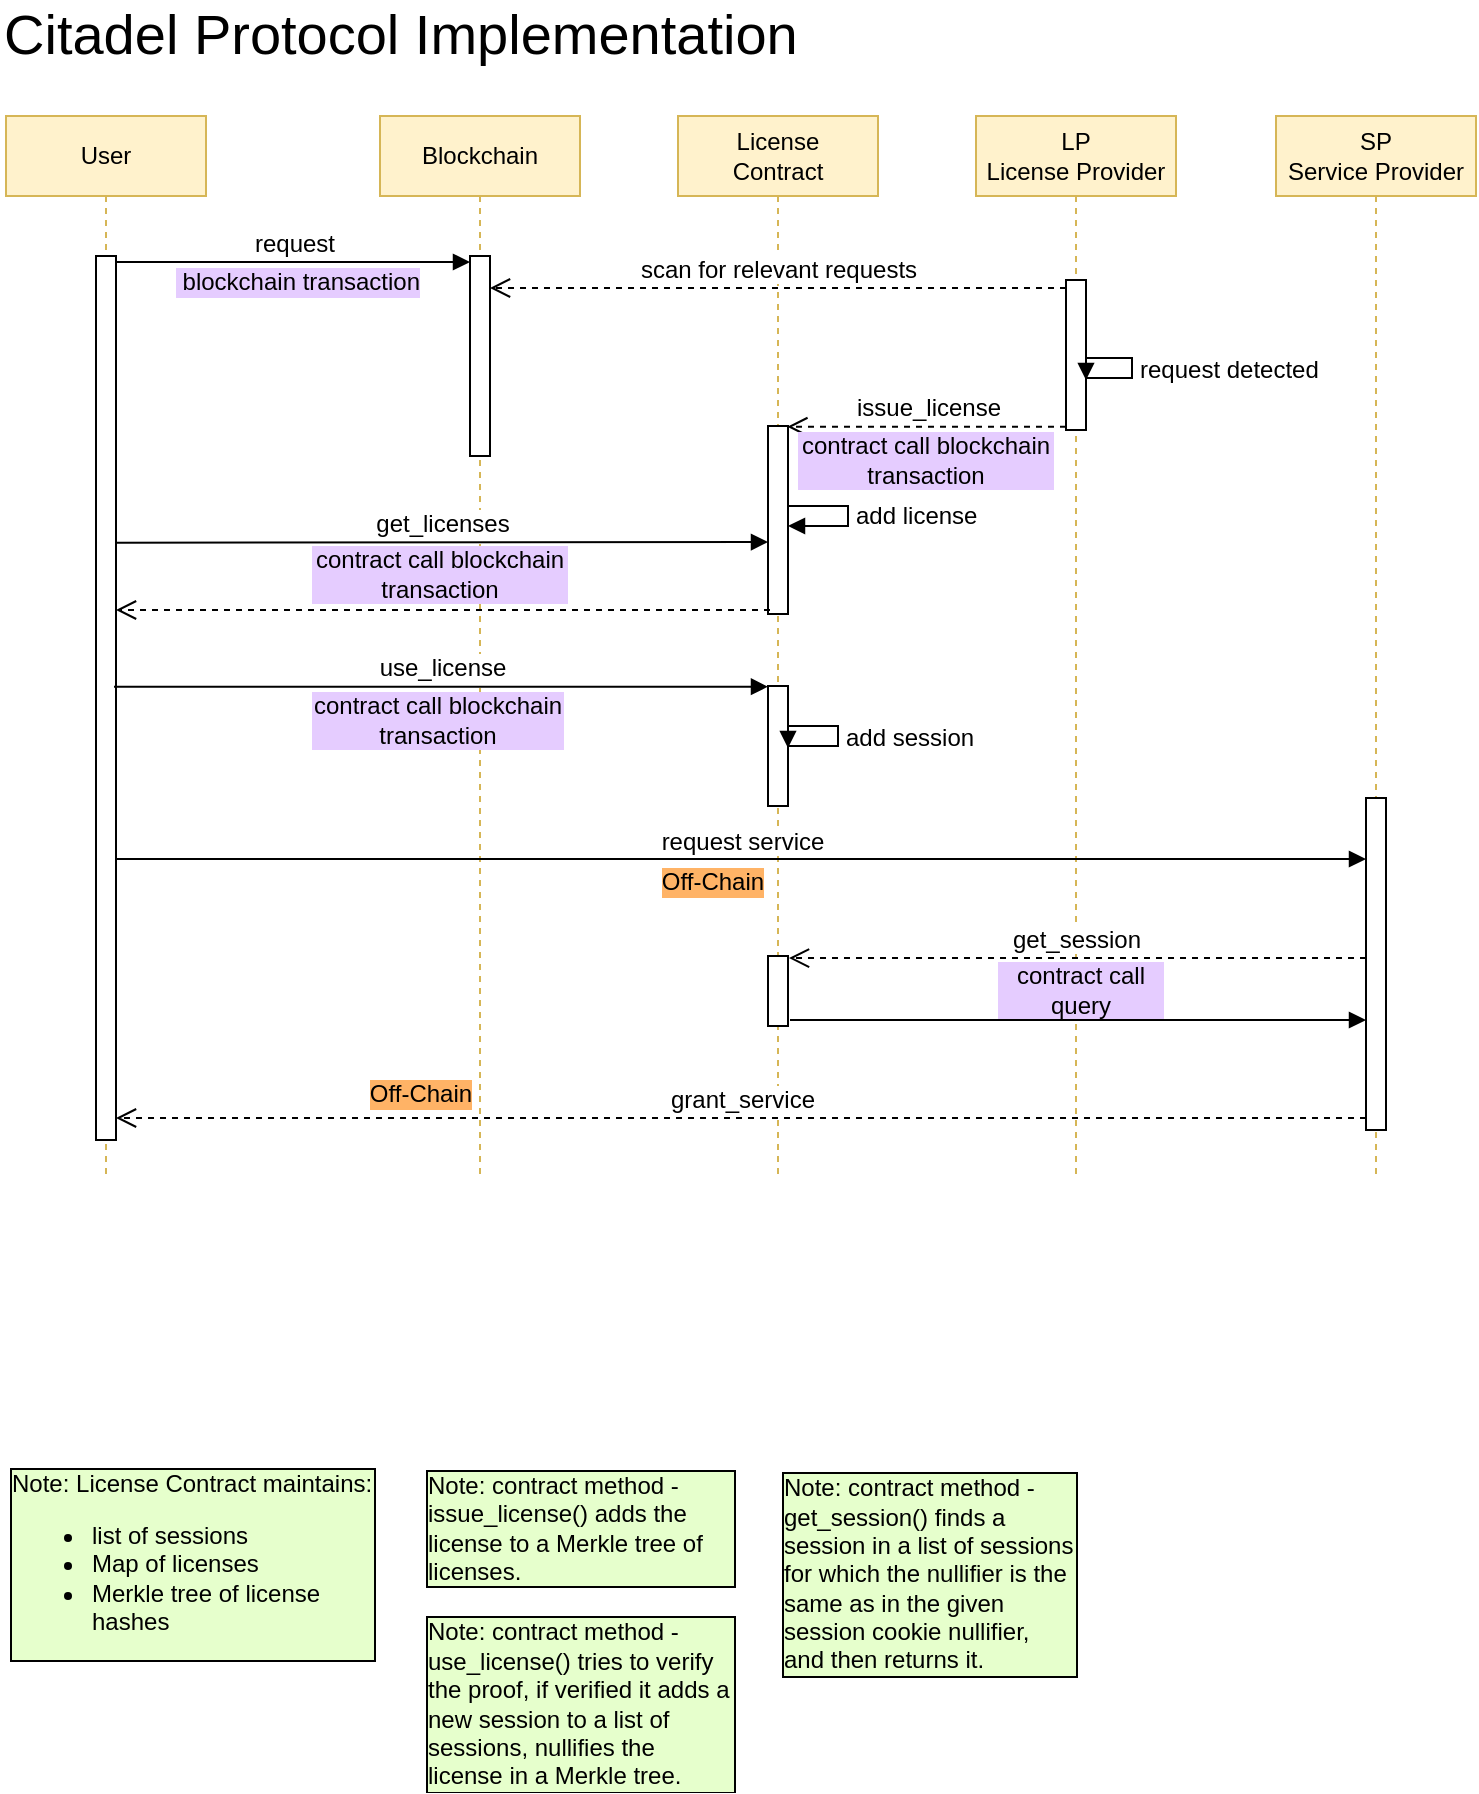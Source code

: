 <mxfile version="20.8.5" type="device"><diagram name="Page-1" id="2YBvvXClWsGukQMizWep"><mxGraphModel dx="1755" dy="735" grid="0" gridSize="10" guides="1" tooltips="1" connect="1" arrows="1" fold="1" page="1" pageScale="1" pageWidth="850" pageHeight="1100" math="0" shadow="0"><root><mxCell id="0"/><mxCell id="1" parent="0"/><mxCell id="u64HSYAH2522ybIrUDP--6" value="Blockchain" style="shape=umlLifeline;perimeter=lifelinePerimeter;whiteSpace=wrap;html=1;container=0;dropTarget=0;collapsible=0;recursiveResize=0;outlineConnect=0;portConstraint=eastwest;newEdgeStyle={&quot;edgeStyle&quot;:&quot;elbowEdgeStyle&quot;,&quot;elbow&quot;:&quot;vertical&quot;,&quot;curved&quot;:0,&quot;rounded&quot;:0};labelBackgroundColor=none;fillColor=#fff2cc;strokeColor=#d6b656;" vertex="1" parent="1"><mxGeometry x="262" y="140" width="100" height="530" as="geometry"/></mxCell><mxCell id="u64HSYAH2522ybIrUDP--7" value="" style="html=1;points=[];perimeter=orthogonalPerimeter;outlineConnect=0;targetShapes=umlLifeline;portConstraint=eastwest;newEdgeStyle={&quot;edgeStyle&quot;:&quot;elbowEdgeStyle&quot;,&quot;elbow&quot;:&quot;vertical&quot;,&quot;curved&quot;:0,&quot;rounded&quot;:0};labelBackgroundColor=none;" vertex="1" parent="u64HSYAH2522ybIrUDP--6"><mxGeometry x="45" y="70" width="10" height="100" as="geometry"/></mxCell><mxCell id="aM9ryv3xv72pqoxQDRHE-1" value="User" style="shape=umlLifeline;perimeter=lifelinePerimeter;whiteSpace=wrap;html=1;container=0;dropTarget=0;collapsible=0;recursiveResize=0;outlineConnect=0;portConstraint=eastwest;newEdgeStyle={&quot;edgeStyle&quot;:&quot;elbowEdgeStyle&quot;,&quot;elbow&quot;:&quot;vertical&quot;,&quot;curved&quot;:0,&quot;rounded&quot;:0};labelBackgroundColor=none;fillColor=#fff2cc;strokeColor=#d6b656;" parent="1" vertex="1"><mxGeometry x="75" y="140" width="100" height="530" as="geometry"/></mxCell><mxCell id="aM9ryv3xv72pqoxQDRHE-2" value="" style="html=1;points=[];perimeter=orthogonalPerimeter;outlineConnect=0;targetShapes=umlLifeline;portConstraint=eastwest;newEdgeStyle={&quot;edgeStyle&quot;:&quot;elbowEdgeStyle&quot;,&quot;elbow&quot;:&quot;vertical&quot;,&quot;curved&quot;:0,&quot;rounded&quot;:0};labelBackgroundColor=none;" parent="aM9ryv3xv72pqoxQDRHE-1" vertex="1"><mxGeometry x="45" y="70" width="10" height="442" as="geometry"/></mxCell><mxCell id="aM9ryv3xv72pqoxQDRHE-5" value="LP&lt;br&gt;License Provider" style="shape=umlLifeline;perimeter=lifelinePerimeter;whiteSpace=wrap;html=1;container=0;dropTarget=0;collapsible=0;recursiveResize=0;outlineConnect=0;portConstraint=eastwest;newEdgeStyle={&quot;edgeStyle&quot;:&quot;elbowEdgeStyle&quot;,&quot;elbow&quot;:&quot;vertical&quot;,&quot;curved&quot;:0,&quot;rounded&quot;:0};fillColor=#fff2cc;strokeColor=#d6b656;" parent="1" vertex="1"><mxGeometry x="560" y="140" width="100" height="530" as="geometry"/></mxCell><mxCell id="aM9ryv3xv72pqoxQDRHE-6" value="" style="html=1;points=[];perimeter=orthogonalPerimeter;outlineConnect=0;targetShapes=umlLifeline;portConstraint=eastwest;newEdgeStyle={&quot;edgeStyle&quot;:&quot;elbowEdgeStyle&quot;,&quot;elbow&quot;:&quot;vertical&quot;,&quot;curved&quot;:0,&quot;rounded&quot;:0};" parent="aM9ryv3xv72pqoxQDRHE-5" vertex="1"><mxGeometry x="45" y="82" width="10" height="75" as="geometry"/></mxCell><mxCell id="4C9R4s7j7FgXvdK5kdj--1" value="License&lt;br&gt;Contract" style="shape=umlLifeline;perimeter=lifelinePerimeter;whiteSpace=wrap;html=1;container=0;dropTarget=0;collapsible=0;recursiveResize=0;outlineConnect=0;portConstraint=eastwest;newEdgeStyle={&quot;edgeStyle&quot;:&quot;elbowEdgeStyle&quot;,&quot;elbow&quot;:&quot;vertical&quot;,&quot;curved&quot;:0,&quot;rounded&quot;:0};fillColor=#fff2cc;strokeColor=#d6b656;" parent="1" vertex="1"><mxGeometry x="411" y="140" width="100" height="530" as="geometry"/></mxCell><mxCell id="4C9R4s7j7FgXvdK5kdj--5" value="Citadel Protocol Implementation" style="text;html=1;strokeColor=none;fillColor=none;align=left;verticalAlign=middle;whiteSpace=wrap;rounded=0;fontSize=28;" parent="1" vertex="1"><mxGeometry x="72" y="84" width="458" height="30" as="geometry"/></mxCell><mxCell id="4C9R4s7j7FgXvdK5kdj--11" value="use_license" style="html=1;verticalAlign=bottom;endArrow=block;rounded=0;fontSize=12;exitX=0.9;exitY=0.427;exitDx=0;exitDy=0;exitPerimeter=0;" parent="1" target="4C9R4s7j7FgXvdK5kdj--2" edge="1"><mxGeometry width="80" relative="1" as="geometry"><mxPoint x="129" y="425.34" as="sourcePoint"/><mxPoint x="451" y="425.34" as="targetPoint"/></mxGeometry></mxCell><mxCell id="4C9R4s7j7FgXvdK5kdj--13" value="" style="html=1;verticalAlign=bottom;endArrow=block;rounded=0;fontSize=12;startArrow=none;" parent="1" edge="1"><mxGeometry y="80" width="80" relative="1" as="geometry"><mxPoint x="470" y="463" as="sourcePoint"/><mxPoint x="470" y="463" as="targetPoint"/><mxPoint x="-80" as="offset"/></mxGeometry></mxCell><mxCell id="4C9R4s7j7FgXvdK5kdj--2" value="" style="html=1;points=[];perimeter=orthogonalPerimeter;outlineConnect=0;targetShapes=umlLifeline;portConstraint=eastwest;newEdgeStyle={&quot;edgeStyle&quot;:&quot;elbowEdgeStyle&quot;,&quot;elbow&quot;:&quot;vertical&quot;,&quot;curved&quot;:0,&quot;rounded&quot;:0};" parent="1" vertex="1"><mxGeometry x="456" y="425" width="10" height="60" as="geometry"/></mxCell><mxCell id="NpgnE28sU-lu2zKAIgDs-9" value="Note: License Contract maintains:&lt;br&gt;&lt;ul&gt;&lt;li&gt;list of sessions&lt;br&gt;&lt;/li&gt;&lt;li&gt;Map of licenses&lt;/li&gt;&lt;li&gt;&lt;span style=&quot;&quot;&gt;Merkle tree of license hashes&lt;/span&gt;&lt;/li&gt;&lt;/ul&gt;" style="text;html=1;strokeColor=none;fillColor=none;align=left;verticalAlign=middle;whiteSpace=wrap;rounded=0;labelBackgroundColor=#E6FFCC;fontSize=12;labelBorderColor=default;shadow=0;" parent="1" vertex="1"><mxGeometry x="75" y="829" width="185" height="70" as="geometry"/></mxCell><mxCell id="LKPpiPYNY-GA1jOvfXVS-2" value="request" style="html=1;verticalAlign=bottom;endArrow=block;rounded=0;fontSize=12;" parent="1" edge="1" target="u64HSYAH2522ybIrUDP--7"><mxGeometry width="80" relative="1" as="geometry"><mxPoint x="130" y="213" as="sourcePoint"/><mxPoint x="365" y="213" as="targetPoint"/></mxGeometry></mxCell><mxCell id="LKPpiPYNY-GA1jOvfXVS-4" value="scan for relevant requests" style="html=1;verticalAlign=bottom;endArrow=open;dashed=1;endSize=8;rounded=0;fontSize=12;" parent="1" edge="1"><mxGeometry relative="1" as="geometry"><mxPoint x="605" y="226" as="sourcePoint"/><mxPoint x="317" y="226" as="targetPoint"/></mxGeometry></mxCell><mxCell id="LKPpiPYNY-GA1jOvfXVS-5" value="&amp;nbsp;blockchain transaction" style="text;html=1;strokeColor=none;fillColor=none;align=center;verticalAlign=middle;whiteSpace=wrap;rounded=0;labelBackgroundColor=#E5CCFF;fontSize=12;" parent="1" vertex="1"><mxGeometry x="156" y="215" width="130" height="15" as="geometry"/></mxCell><mxCell id="LKPpiPYNY-GA1jOvfXVS-7" value="issue_license" style="html=1;verticalAlign=bottom;endArrow=open;dashed=1;endSize=8;rounded=0;fontSize=12;entryX=0.967;entryY=0.004;entryDx=0;entryDy=0;entryPerimeter=0;" parent="1" source="aM9ryv3xv72pqoxQDRHE-6" edge="1" target="u64HSYAH2522ybIrUDP--8"><mxGeometry relative="1" as="geometry"><mxPoint x="610" y="269" as="sourcePoint"/><mxPoint x="375" y="269" as="targetPoint"/></mxGeometry></mxCell><mxCell id="LKPpiPYNY-GA1jOvfXVS-8" value="contract call blockchain transaction" style="text;html=1;strokeColor=none;fillColor=none;align=center;verticalAlign=middle;whiteSpace=wrap;rounded=0;labelBackgroundColor=#E5CCFF;fontSize=12;" parent="1" vertex="1"><mxGeometry x="470" y="297" width="130" height="30" as="geometry"/></mxCell><mxCell id="LKPpiPYNY-GA1jOvfXVS-13" value="contract call blockchain transaction" style="text;html=1;strokeColor=none;fillColor=none;align=center;verticalAlign=middle;whiteSpace=wrap;rounded=0;labelBackgroundColor=#E5CCFF;fontSize=12;" parent="1" vertex="1"><mxGeometry x="227" y="427" width="128" height="30" as="geometry"/></mxCell><mxCell id="LKPpiPYNY-GA1jOvfXVS-16" value="request service" style="html=1;verticalAlign=bottom;endArrow=block;rounded=0;fontSize=12;" parent="1" edge="1"><mxGeometry width="80" relative="1" as="geometry"><mxPoint x="130" y="511.5" as="sourcePoint"/><mxPoint x="755" y="511.5" as="targetPoint"/><mxPoint as="offset"/></mxGeometry></mxCell><mxCell id="LKPpiPYNY-GA1jOvfXVS-19" value="" style="html=1;points=[];perimeter=orthogonalPerimeter;labelBackgroundColor=#99FF99;fontSize=12;" parent="1" vertex="1"><mxGeometry x="456" y="560" width="10" height="35" as="geometry"/></mxCell><mxCell id="LKPpiPYNY-GA1jOvfXVS-20" value="get_session" style="html=1;verticalAlign=bottom;endArrow=open;dashed=1;endSize=8;rounded=0;fontSize=12;entryX=1.05;entryY=0.063;entryDx=0;entryDy=0;entryPerimeter=0;" parent="1" edge="1"><mxGeometry x="0.004" relative="1" as="geometry"><mxPoint x="755" y="561" as="sourcePoint"/><mxPoint x="466.5" y="561.016" as="targetPoint"/><mxPoint as="offset"/></mxGeometry></mxCell><mxCell id="LKPpiPYNY-GA1jOvfXVS-21" value="contract call query" style="text;html=1;strokeColor=none;fillColor=none;align=center;verticalAlign=middle;whiteSpace=wrap;rounded=0;labelBackgroundColor=#E5CCFF;fontSize=12;" parent="1" vertex="1"><mxGeometry x="570" y="567" width="85" height="20" as="geometry"/></mxCell><mxCell id="LKPpiPYNY-GA1jOvfXVS-22" value="grant_service" style="html=1;verticalAlign=bottom;endArrow=open;dashed=1;endSize=8;rounded=0;fontSize=12;" parent="1" edge="1"><mxGeometry relative="1" as="geometry"><mxPoint x="755" y="641" as="sourcePoint"/><mxPoint x="130" y="641" as="targetPoint"/></mxGeometry></mxCell><mxCell id="LKPpiPYNY-GA1jOvfXVS-23" value="Off-Chain" style="text;html=1;strokeColor=none;fillColor=none;align=center;verticalAlign=middle;whiteSpace=wrap;rounded=0;labelBackgroundColor=#FFB366;fontSize=12;" parent="1" vertex="1"><mxGeometry x="240" y="614" width="85" height="30" as="geometry"/></mxCell><mxCell id="vlMPqen3POPuIYCPH7TB-2" value="Note: contract method - issue_license() adds the license to a Merkle tree of licenses." style="text;html=1;strokeColor=none;fillColor=none;align=left;verticalAlign=middle;whiteSpace=wrap;rounded=0;labelBackgroundColor=#E6FFCC;fontSize=12;labelBorderColor=default;shadow=0;" parent="1" vertex="1"><mxGeometry x="283" y="836" width="157" height="20" as="geometry"/></mxCell><mxCell id="vlMPqen3POPuIYCPH7TB-3" value="Note: contract method - use_license() tries to verify the proof, if verified it adds a new session to a list of sessions, nullifies the license in a Merkle tree." style="text;html=1;strokeColor=none;fillColor=none;align=left;verticalAlign=middle;whiteSpace=wrap;rounded=0;labelBackgroundColor=#E6FFCC;fontSize=12;labelBorderColor=default;shadow=0;" parent="1" vertex="1"><mxGeometry x="283" y="909" width="157" height="50" as="geometry"/></mxCell><mxCell id="vlMPqen3POPuIYCPH7TB-4" value="Note: contract method - get_session() finds a session in a list of sessions for which the nullifier is the same as in the given session cookie nullifier, and then returns it." style="text;html=1;strokeColor=none;fillColor=none;align=left;verticalAlign=middle;whiteSpace=wrap;rounded=0;labelBackgroundColor=#E6FFCC;fontSize=12;labelBorderColor=default;shadow=0;" parent="1" vertex="1"><mxGeometry x="461" y="859" width="150" height="20" as="geometry"/></mxCell><mxCell id="vlMPqen3POPuIYCPH7TB-6" value="" style="html=1;verticalAlign=bottom;endArrow=block;rounded=0;fontSize=12;" parent="1" edge="1"><mxGeometry width="80" relative="1" as="geometry"><mxPoint x="467" y="592" as="sourcePoint"/><mxPoint x="755" y="592" as="targetPoint"/></mxGeometry></mxCell><mxCell id="u64HSYAH2522ybIrUDP--1" value="SP&lt;br&gt;Service Provider" style="shape=umlLifeline;perimeter=lifelinePerimeter;whiteSpace=wrap;html=1;container=0;dropTarget=0;collapsible=0;recursiveResize=0;outlineConnect=0;portConstraint=eastwest;newEdgeStyle={&quot;edgeStyle&quot;:&quot;elbowEdgeStyle&quot;,&quot;elbow&quot;:&quot;vertical&quot;,&quot;curved&quot;:0,&quot;rounded&quot;:0};fillColor=#fff2cc;strokeColor=#d6b656;" vertex="1" parent="1"><mxGeometry x="710" y="140" width="100" height="530" as="geometry"/></mxCell><mxCell id="u64HSYAH2522ybIrUDP--2" value="" style="html=1;points=[];perimeter=orthogonalPerimeter;outlineConnect=0;targetShapes=umlLifeline;portConstraint=eastwest;newEdgeStyle={&quot;edgeStyle&quot;:&quot;elbowEdgeStyle&quot;,&quot;elbow&quot;:&quot;vertical&quot;,&quot;curved&quot;:0,&quot;rounded&quot;:0};" vertex="1" parent="u64HSYAH2522ybIrUDP--1"><mxGeometry x="45" y="341" width="10" height="166" as="geometry"/></mxCell><mxCell id="u64HSYAH2522ybIrUDP--8" value="" style="html=1;points=[];perimeter=orthogonalPerimeter;rounded=0;shadow=0;labelBackgroundColor=#E6FFCC;labelBorderColor=default;fontSize=12;" vertex="1" parent="1"><mxGeometry x="456" y="295" width="10" height="94" as="geometry"/></mxCell><mxCell id="u64HSYAH2522ybIrUDP--10" value="add session" style="edgeStyle=orthogonalEdgeStyle;html=1;align=left;spacingLeft=2;endArrow=block;rounded=0;fontSize=12;" edge="1" parent="1"><mxGeometry relative="1" as="geometry"><mxPoint x="466" y="445" as="sourcePoint"/><Array as="points"><mxPoint x="491" y="445"/><mxPoint x="491" y="455"/></Array><mxPoint x="466" y="456" as="targetPoint"/></mxGeometry></mxCell><mxCell id="u64HSYAH2522ybIrUDP--19" value="add license" style="edgeStyle=orthogonalEdgeStyle;html=1;align=left;spacingLeft=2;endArrow=block;rounded=0;fontSize=12;" edge="1" parent="1"><mxGeometry relative="1" as="geometry"><mxPoint x="466" y="335" as="sourcePoint"/><Array as="points"><mxPoint x="496" y="335"/><mxPoint x="496" y="345"/></Array><mxPoint x="466" y="345" as="targetPoint"/></mxGeometry></mxCell><mxCell id="u64HSYAH2522ybIrUDP--23" value="Off-Chain" style="text;html=1;strokeColor=none;fillColor=none;align=center;verticalAlign=middle;whiteSpace=wrap;rounded=0;labelBackgroundColor=#FFB366;fontSize=12;" vertex="1" parent="1"><mxGeometry x="386" y="508" width="85" height="30" as="geometry"/></mxCell><mxCell id="u64HSYAH2522ybIrUDP--26" value="get_licenses" style="html=1;verticalAlign=bottom;endArrow=block;rounded=0;fontSize=12;exitX=0.9;exitY=0.427;exitDx=0;exitDy=0;exitPerimeter=0;" edge="1" parent="1"><mxGeometry width="80" relative="1" as="geometry"><mxPoint x="130" y="353.34" as="sourcePoint"/><mxPoint x="456" y="353" as="targetPoint"/></mxGeometry></mxCell><mxCell id="u64HSYAH2522ybIrUDP--27" value="" style="html=1;verticalAlign=bottom;endArrow=open;dashed=1;endSize=8;rounded=0;fontSize=12;" edge="1" parent="1"><mxGeometry relative="1" as="geometry"><mxPoint x="457" y="387" as="sourcePoint"/><mxPoint x="130" y="387.0" as="targetPoint"/></mxGeometry></mxCell><mxCell id="u64HSYAH2522ybIrUDP--30" value="request detected" style="edgeStyle=orthogonalEdgeStyle;html=1;align=left;spacingLeft=2;endArrow=block;rounded=0;fontSize=12;" edge="1" parent="1"><mxGeometry relative="1" as="geometry"><mxPoint x="615" y="261" as="sourcePoint"/><Array as="points"><mxPoint x="638" y="261"/><mxPoint x="638" y="271"/><mxPoint x="615" y="271"/></Array><mxPoint x="615" y="272" as="targetPoint"/></mxGeometry></mxCell><mxCell id="u64HSYAH2522ybIrUDP--33" value="contract call blockchain transaction" style="text;html=1;strokeColor=none;fillColor=none;align=center;verticalAlign=middle;whiteSpace=wrap;rounded=0;labelBackgroundColor=#E5CCFF;fontSize=12;" vertex="1" parent="1"><mxGeometry x="227" y="354" width="130" height="30" as="geometry"/></mxCell></root></mxGraphModel></diagram></mxfile>